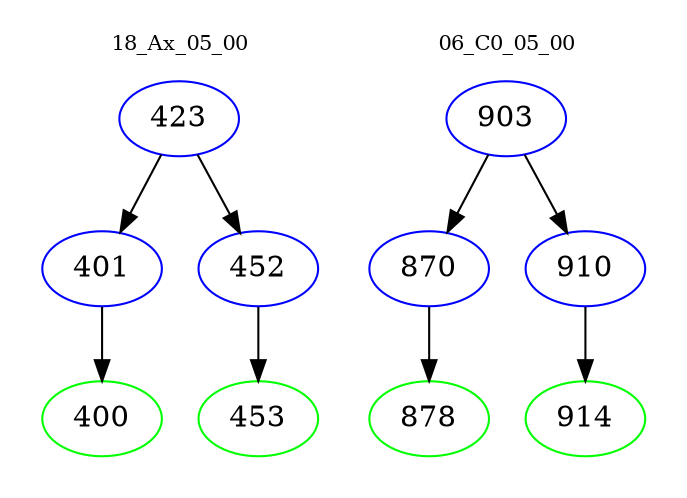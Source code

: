 digraph{
subgraph cluster_0 {
color = white
label = "18_Ax_05_00";
fontsize=10;
T0_423 [label="423", color="blue"]
T0_423 -> T0_401 [color="black"]
T0_401 [label="401", color="blue"]
T0_401 -> T0_400 [color="black"]
T0_400 [label="400", color="green"]
T0_423 -> T0_452 [color="black"]
T0_452 [label="452", color="blue"]
T0_452 -> T0_453 [color="black"]
T0_453 [label="453", color="green"]
}
subgraph cluster_1 {
color = white
label = "06_C0_05_00";
fontsize=10;
T1_903 [label="903", color="blue"]
T1_903 -> T1_870 [color="black"]
T1_870 [label="870", color="blue"]
T1_870 -> T1_878 [color="black"]
T1_878 [label="878", color="green"]
T1_903 -> T1_910 [color="black"]
T1_910 [label="910", color="blue"]
T1_910 -> T1_914 [color="black"]
T1_914 [label="914", color="green"]
}
}

